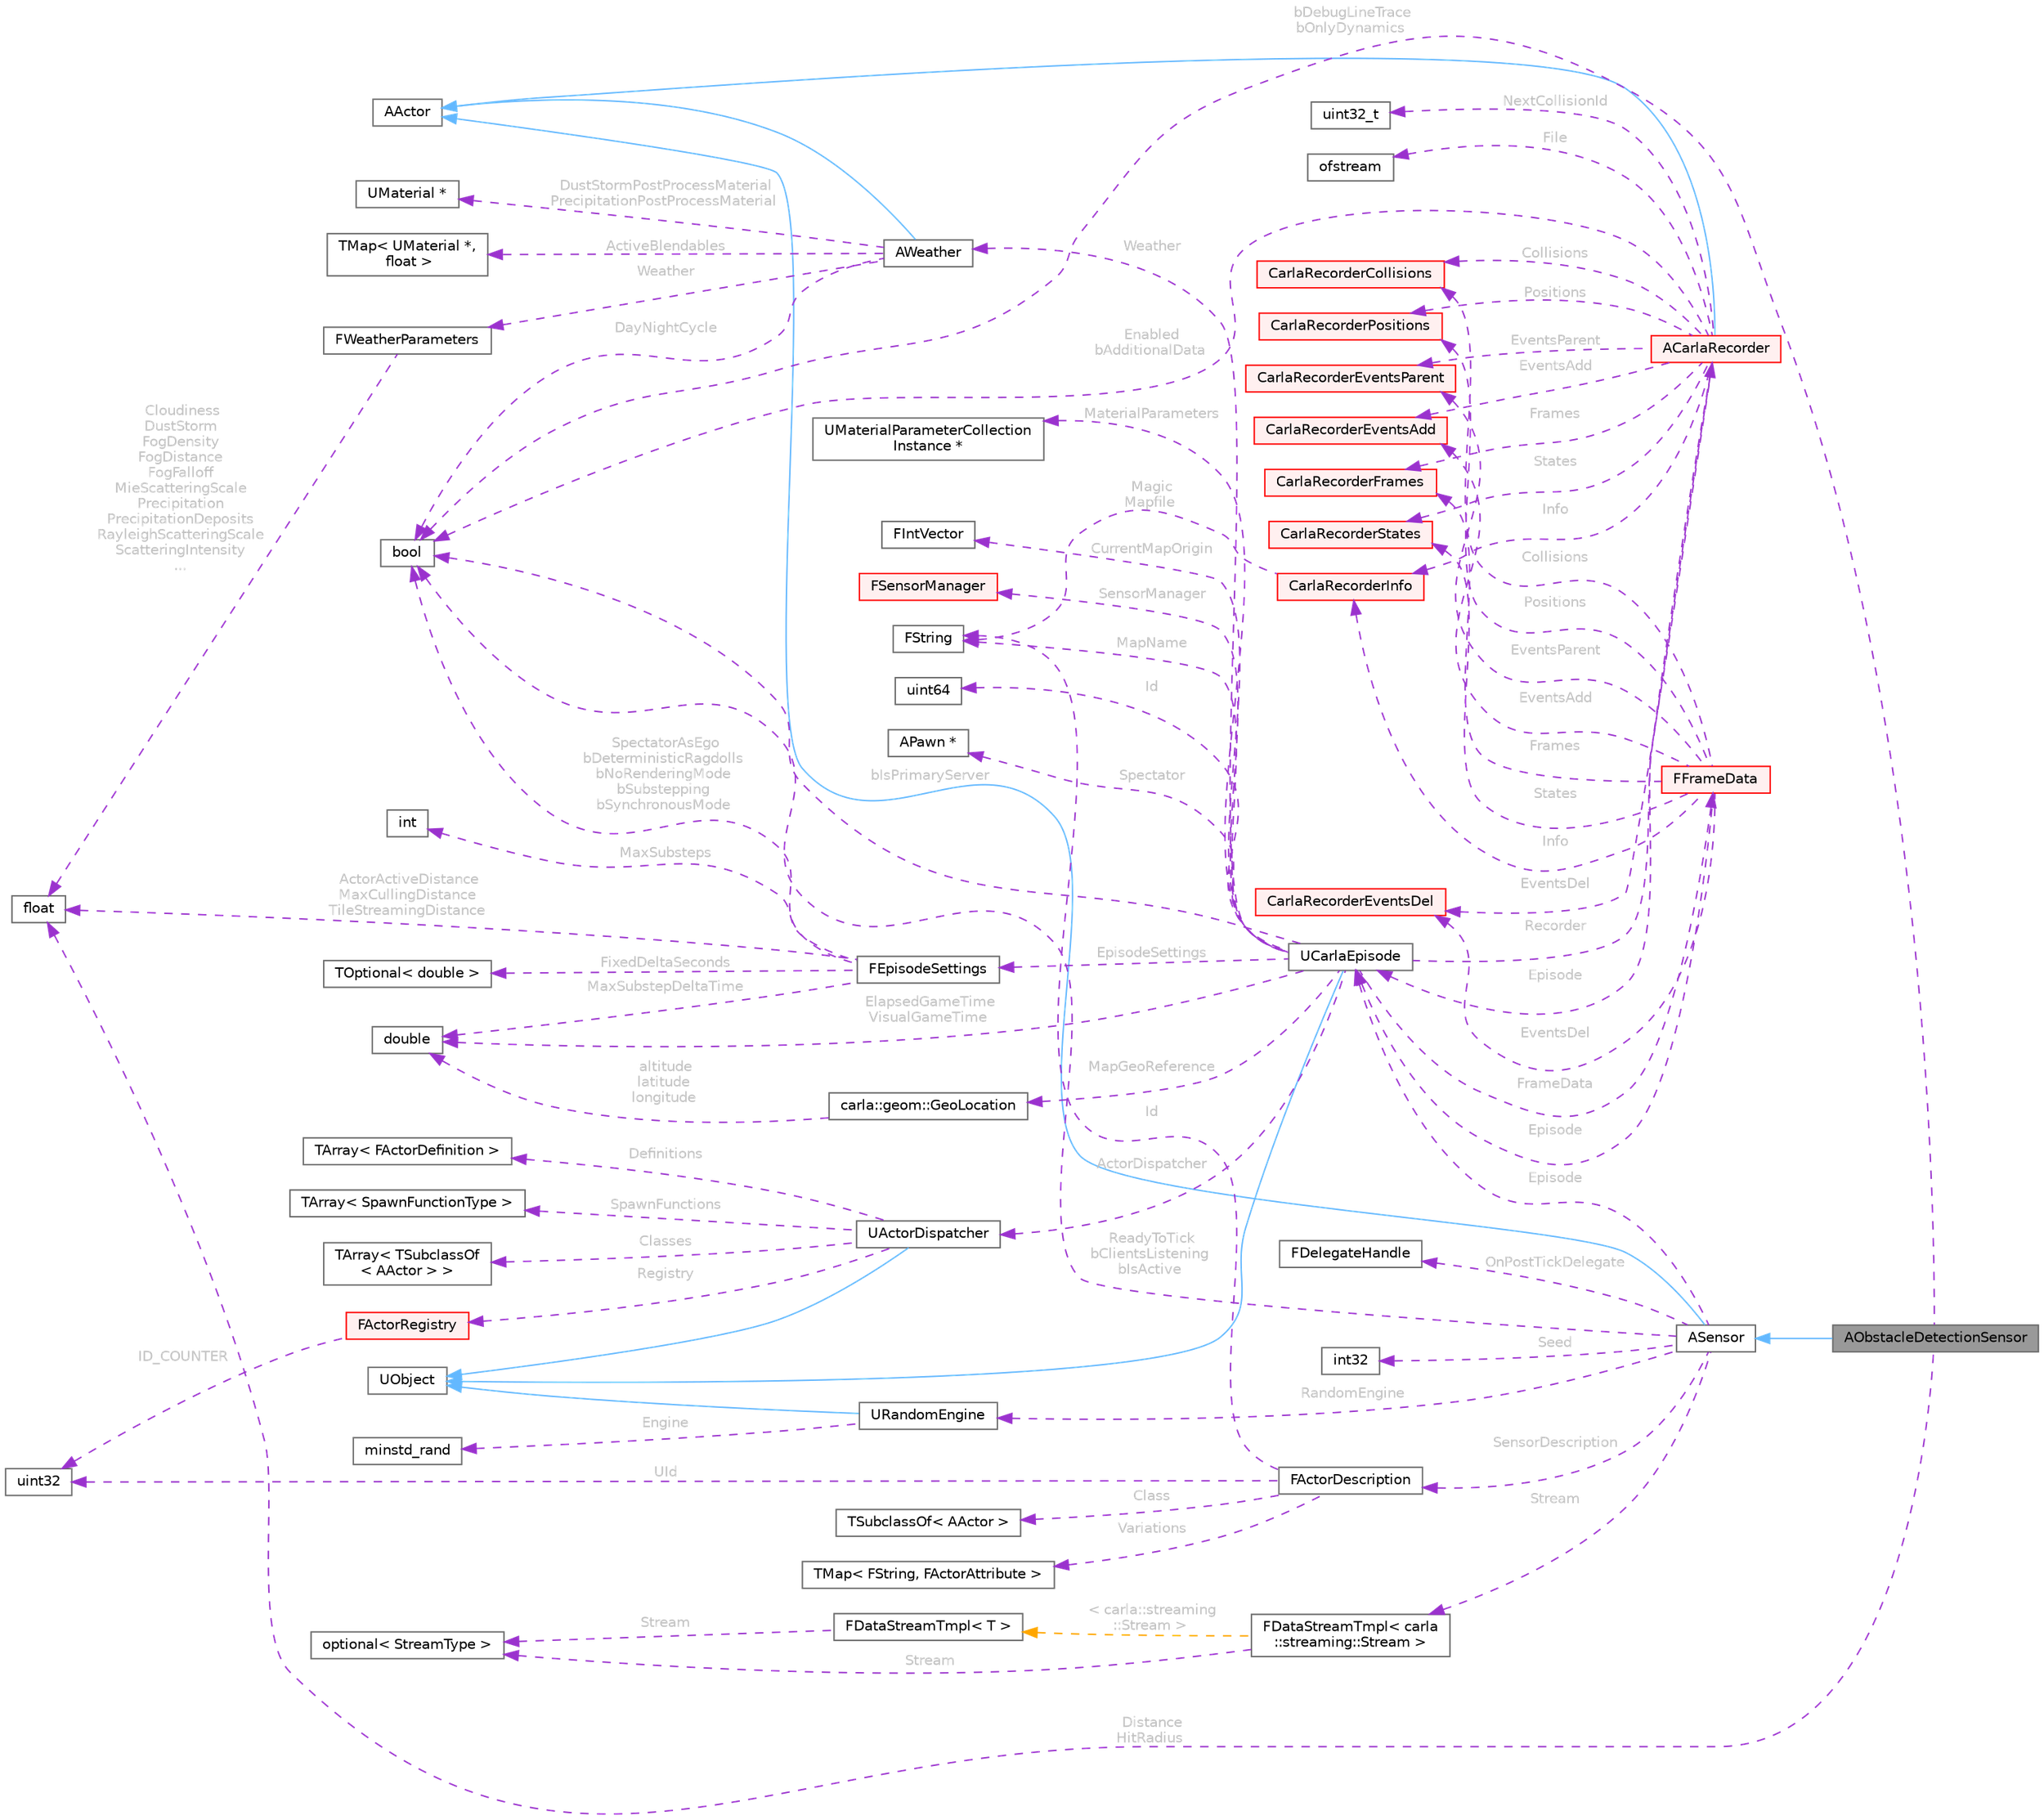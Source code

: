 digraph "AObstacleDetectionSensor"
{
 // INTERACTIVE_SVG=YES
 // LATEX_PDF_SIZE
  bgcolor="transparent";
  edge [fontname=Helvetica,fontsize=10,labelfontname=Helvetica,labelfontsize=10];
  node [fontname=Helvetica,fontsize=10,shape=box,height=0.2,width=0.4];
  rankdir="LR";
  Node1 [id="Node000001",label="AObstacleDetectionSensor",height=0.2,width=0.4,color="gray40", fillcolor="grey60", style="filled", fontcolor="black",tooltip="A sensor to register collisions."];
  Node2 -> Node1 [id="edge1_Node000001_Node000002",dir="back",color="steelblue1",style="solid",tooltip=" "];
  Node2 [id="Node000002",label="ASensor",height=0.2,width=0.4,color="gray40", fillcolor="white", style="filled",URL="$d3/d01/classASensor.html",tooltip="Base class for sensors."];
  Node3 -> Node2 [id="edge2_Node000002_Node000003",dir="back",color="steelblue1",style="solid",tooltip=" "];
  Node3 [id="Node000003",label="AActor",height=0.2,width=0.4,color="gray40", fillcolor="white", style="filled",URL="$d1/da4/classAActor.html",tooltip=" "];
  Node4 -> Node2 [id="edge3_Node000002_Node000004",dir="back",color="darkorchid3",style="dashed",tooltip=" ",label=" Seed",fontcolor="grey" ];
  Node4 [id="Node000004",label="int32",height=0.2,width=0.4,color="gray40", fillcolor="white", style="filled",tooltip=" "];
  Node5 -> Node2 [id="edge4_Node000002_Node000005",dir="back",color="darkorchid3",style="dashed",tooltip=" ",label=" RandomEngine",fontcolor="grey" ];
  Node5 [id="Node000005",label="URandomEngine",height=0.2,width=0.4,color="gray40", fillcolor="white", style="filled",URL="$d2/d4b/classURandomEngine.html",tooltip=" "];
  Node6 -> Node5 [id="edge5_Node000005_Node000006",dir="back",color="steelblue1",style="solid",tooltip=" "];
  Node6 [id="Node000006",label="UObject",height=0.2,width=0.4,color="gray40", fillcolor="white", style="filled",URL="$df/def/classUObject.html",tooltip=" "];
  Node7 -> Node5 [id="edge6_Node000005_Node000007",dir="back",color="darkorchid3",style="dashed",tooltip=" ",label=" Engine",fontcolor="grey" ];
  Node7 [id="Node000007",label="minstd_rand",height=0.2,width=0.4,color="gray40", fillcolor="white", style="filled",tooltip=" "];
  Node8 -> Node2 [id="edge7_Node000002_Node000008",dir="back",color="darkorchid3",style="dashed",tooltip=" ",label=" ReadyToTick\nbClientsListening\nbIsActive",fontcolor="grey" ];
  Node8 [id="Node000008",label="bool",height=0.2,width=0.4,color="gray40", fillcolor="white", style="filled",tooltip=" "];
  Node9 -> Node2 [id="edge8_Node000002_Node000009",dir="back",color="darkorchid3",style="dashed",tooltip=" ",label=" Stream",fontcolor="grey" ];
  Node9 [id="Node000009",label="FDataStreamTmpl\< carla\l::streaming::Stream \>",height=0.2,width=0.4,color="gray40", fillcolor="white", style="filled",URL="$d4/d9c/classFDataStreamTmpl.html",tooltip=" "];
  Node10 -> Node9 [id="edge9_Node000009_Node000010",dir="back",color="darkorchid3",style="dashed",tooltip=" ",label=" Stream",fontcolor="grey" ];
  Node10 [id="Node000010",label="optional\< StreamType \>",height=0.2,width=0.4,color="gray40", fillcolor="white", style="filled",tooltip=" "];
  Node11 -> Node9 [id="edge10_Node000009_Node000011",dir="back",color="orange",style="dashed",tooltip=" ",label=" \< carla::streaming\l::Stream \>",fontcolor="grey" ];
  Node11 [id="Node000011",label="FDataStreamTmpl\< T \>",height=0.2,width=0.4,color="gray40", fillcolor="white", style="filled",URL="$d4/d9c/classFDataStreamTmpl.html",tooltip="A streaming channel for sending sensor data to clients."];
  Node10 -> Node11 [id="edge11_Node000011_Node000010",dir="back",color="darkorchid3",style="dashed",tooltip=" ",label=" Stream",fontcolor="grey" ];
  Node12 -> Node2 [id="edge12_Node000002_Node000012",dir="back",color="darkorchid3",style="dashed",tooltip=" ",label=" OnPostTickDelegate",fontcolor="grey" ];
  Node12 [id="Node000012",label="FDelegateHandle",height=0.2,width=0.4,color="gray40", fillcolor="white", style="filled",tooltip=" "];
  Node13 -> Node2 [id="edge13_Node000002_Node000013",dir="back",color="darkorchid3",style="dashed",tooltip=" ",label=" SensorDescription",fontcolor="grey" ];
  Node13 [id="Node000013",label="FActorDescription",height=0.2,width=0.4,color="gray40", fillcolor="white", style="filled",URL="$d0/df6/structFActorDescription.html",tooltip="A description of a Carla Actor with all its variation."];
  Node14 -> Node13 [id="edge14_Node000013_Node000014",dir="back",color="darkorchid3",style="dashed",tooltip=" ",label=" UId",fontcolor="grey" ];
  Node14 [id="Node000014",label="uint32",height=0.2,width=0.4,color="gray40", fillcolor="white", style="filled",tooltip=" "];
  Node15 -> Node13 [id="edge15_Node000013_Node000015",dir="back",color="darkorchid3",style="dashed",tooltip=" ",label=" Id",fontcolor="grey" ];
  Node15 [id="Node000015",label="FString",height=0.2,width=0.4,color="gray40", fillcolor="white", style="filled",tooltip=" "];
  Node16 -> Node13 [id="edge16_Node000013_Node000016",dir="back",color="darkorchid3",style="dashed",tooltip=" ",label=" Class",fontcolor="grey" ];
  Node16 [id="Node000016",label="TSubclassOf\< AActor \>",height=0.2,width=0.4,color="gray40", fillcolor="white", style="filled",tooltip=" "];
  Node17 -> Node13 [id="edge17_Node000013_Node000017",dir="back",color="darkorchid3",style="dashed",tooltip=" ",label=" Variations",fontcolor="grey" ];
  Node17 [id="Node000017",label="TMap\< FString, FActorAttribute \>",height=0.2,width=0.4,color="gray40", fillcolor="white", style="filled",tooltip=" "];
  Node18 -> Node2 [id="edge18_Node000002_Node000018",dir="back",color="darkorchid3",style="dashed",tooltip=" ",label=" Episode",fontcolor="grey" ];
  Node18 [id="Node000018",label="UCarlaEpisode",height=0.2,width=0.4,color="gray40", fillcolor="white", style="filled",URL="$dc/d84/classUCarlaEpisode.html",tooltip="A simulation episode."];
  Node6 -> Node18 [id="edge19_Node000018_Node000006",dir="back",color="steelblue1",style="solid",tooltip=" "];
  Node8 -> Node18 [id="edge20_Node000018_Node000008",dir="back",color="darkorchid3",style="dashed",tooltip=" ",label=" bIsPrimaryServer",fontcolor="grey" ];
  Node19 -> Node18 [id="edge21_Node000018_Node000019",dir="back",color="darkorchid3",style="dashed",tooltip=" ",label=" Id",fontcolor="grey" ];
  Node19 [id="Node000019",label="uint64",height=0.2,width=0.4,color="gray40", fillcolor="white", style="filled",tooltip=" "];
  Node20 -> Node18 [id="edge22_Node000018_Node000020",dir="back",color="darkorchid3",style="dashed",tooltip=" ",label=" ElapsedGameTime\nVisualGameTime",fontcolor="grey" ];
  Node20 [id="Node000020",label="double",height=0.2,width=0.4,color="gray40", fillcolor="white", style="filled",tooltip=" "];
  Node15 -> Node18 [id="edge23_Node000018_Node000015",dir="back",color="darkorchid3",style="dashed",tooltip=" ",label=" MapName",fontcolor="grey" ];
  Node21 -> Node18 [id="edge24_Node000018_Node000021",dir="back",color="darkorchid3",style="dashed",tooltip=" ",label=" EpisodeSettings",fontcolor="grey" ];
  Node21 [id="Node000021",label="FEpisodeSettings",height=0.2,width=0.4,color="gray40", fillcolor="white", style="filled",URL="$da/d6e/structFEpisodeSettings.html",tooltip=" "];
  Node8 -> Node21 [id="edge25_Node000021_Node000008",dir="back",color="darkorchid3",style="dashed",tooltip=" ",label=" SpectatorAsEgo\nbDeterministicRagdolls\nbNoRenderingMode\nbSubstepping\nbSynchronousMode",fontcolor="grey" ];
  Node22 -> Node21 [id="edge26_Node000021_Node000022",dir="back",color="darkorchid3",style="dashed",tooltip=" ",label=" FixedDeltaSeconds",fontcolor="grey" ];
  Node22 [id="Node000022",label="TOptional\< double \>",height=0.2,width=0.4,color="gray40", fillcolor="white", style="filled",tooltip=" "];
  Node20 -> Node21 [id="edge27_Node000021_Node000020",dir="back",color="darkorchid3",style="dashed",tooltip=" ",label=" MaxSubstepDeltaTime",fontcolor="grey" ];
  Node23 -> Node21 [id="edge28_Node000021_Node000023",dir="back",color="darkorchid3",style="dashed",tooltip=" ",label=" MaxSubsteps",fontcolor="grey" ];
  Node23 [id="Node000023",label="int",height=0.2,width=0.4,color="gray40", fillcolor="white", style="filled",tooltip=" "];
  Node24 -> Node21 [id="edge29_Node000021_Node000024",dir="back",color="darkorchid3",style="dashed",tooltip=" ",label=" ActorActiveDistance\nMaxCullingDistance\nTileStreamingDistance",fontcolor="grey" ];
  Node24 [id="Node000024",label="float",height=0.2,width=0.4,color="gray40", fillcolor="white", style="filled",tooltip=" "];
  Node25 -> Node18 [id="edge30_Node000018_Node000025",dir="back",color="darkorchid3",style="dashed",tooltip=" ",label=" ActorDispatcher",fontcolor="grey" ];
  Node25 [id="Node000025",label="UActorDispatcher",height=0.2,width=0.4,color="gray40", fillcolor="white", style="filled",URL="$d7/d90/classUActorDispatcher.html",tooltip="Object in charge of binding ActorDefinitions to spawn functions, as well as keeping the registry of a..."];
  Node6 -> Node25 [id="edge31_Node000025_Node000006",dir="back",color="steelblue1",style="solid",tooltip=" "];
  Node26 -> Node25 [id="edge32_Node000025_Node000026",dir="back",color="darkorchid3",style="dashed",tooltip=" ",label=" Definitions",fontcolor="grey" ];
  Node26 [id="Node000026",label="TArray\< FActorDefinition \>",height=0.2,width=0.4,color="gray40", fillcolor="white", style="filled",tooltip=" "];
  Node27 -> Node25 [id="edge33_Node000025_Node000027",dir="back",color="darkorchid3",style="dashed",tooltip=" ",label=" SpawnFunctions",fontcolor="grey" ];
  Node27 [id="Node000027",label="TArray\< SpawnFunctionType \>",height=0.2,width=0.4,color="gray40", fillcolor="white", style="filled",tooltip=" "];
  Node28 -> Node25 [id="edge34_Node000025_Node000028",dir="back",color="darkorchid3",style="dashed",tooltip=" ",label=" Classes",fontcolor="grey" ];
  Node28 [id="Node000028",label="TArray\< TSubclassOf\l\< AActor \> \>",height=0.2,width=0.4,color="gray40", fillcolor="white", style="filled",tooltip=" "];
  Node29 -> Node25 [id="edge35_Node000025_Node000029",dir="back",color="darkorchid3",style="dashed",tooltip=" ",label=" Registry",fontcolor="grey" ];
  Node29 [id="Node000029",label="FActorRegistry",height=0.2,width=0.4,color="red", fillcolor="#FFF0F0", style="filled",URL="$df/db5/classFActorRegistry.html",tooltip="A registry of all the Carla actors."];
  Node14 -> Node29 [id="edge36_Node000029_Node000014",dir="back",color="darkorchid3",style="dashed",tooltip=" ",label=" ID_COUNTER",fontcolor="grey" ];
  Node33 -> Node18 [id="edge37_Node000018_Node000033",dir="back",color="darkorchid3",style="dashed",tooltip=" ",label=" Spectator",fontcolor="grey" ];
  Node33 [id="Node000033",label="APawn *",height=0.2,width=0.4,color="gray40", fillcolor="white", style="filled",tooltip=" "];
  Node34 -> Node18 [id="edge38_Node000018_Node000034",dir="back",color="darkorchid3",style="dashed",tooltip=" ",label=" Weather",fontcolor="grey" ];
  Node34 [id="Node000034",label="AWeather",height=0.2,width=0.4,color="gray40", fillcolor="white", style="filled",URL="$de/d75/classAWeather.html",tooltip=" "];
  Node3 -> Node34 [id="edge39_Node000034_Node000003",dir="back",color="steelblue1",style="solid",tooltip=" "];
  Node35 -> Node34 [id="edge40_Node000034_Node000035",dir="back",color="darkorchid3",style="dashed",tooltip=" ",label=" Weather",fontcolor="grey" ];
  Node35 [id="Node000035",label="FWeatherParameters",height=0.2,width=0.4,color="gray40", fillcolor="white", style="filled",URL="$dd/d9b/structFWeatherParameters.html",tooltip=" "];
  Node24 -> Node35 [id="edge41_Node000035_Node000024",dir="back",color="darkorchid3",style="dashed",tooltip=" ",label=" Cloudiness\nDustStorm\nFogDensity\nFogDistance\nFogFalloff\nMieScatteringScale\nPrecipitation\nPrecipitationDeposits\nRayleighScatteringScale\nScatteringIntensity\n...",fontcolor="grey" ];
  Node36 -> Node34 [id="edge42_Node000034_Node000036",dir="back",color="darkorchid3",style="dashed",tooltip=" ",label=" DustStormPostProcessMaterial\nPrecipitationPostProcessMaterial",fontcolor="grey" ];
  Node36 [id="Node000036",label="UMaterial *",height=0.2,width=0.4,color="gray40", fillcolor="white", style="filled",tooltip=" "];
  Node37 -> Node34 [id="edge43_Node000034_Node000037",dir="back",color="darkorchid3",style="dashed",tooltip=" ",label=" ActiveBlendables",fontcolor="grey" ];
  Node37 [id="Node000037",label="TMap\< UMaterial *,\l float \>",height=0.2,width=0.4,color="gray40", fillcolor="white", style="filled",tooltip=" "];
  Node8 -> Node34 [id="edge44_Node000034_Node000008",dir="back",color="darkorchid3",style="dashed",tooltip=" ",label=" DayNightCycle",fontcolor="grey" ];
  Node38 -> Node18 [id="edge45_Node000018_Node000038",dir="back",color="darkorchid3",style="dashed",tooltip=" ",label=" MaterialParameters",fontcolor="grey" ];
  Node38 [id="Node000038",label="UMaterialParameterCollection\lInstance *",height=0.2,width=0.4,color="gray40", fillcolor="white", style="filled",tooltip=" "];
  Node39 -> Node18 [id="edge46_Node000018_Node000039",dir="back",color="darkorchid3",style="dashed",tooltip=" ",label=" Recorder",fontcolor="grey" ];
  Node39 [id="Node000039",label="ACarlaRecorder",height=0.2,width=0.4,color="red", fillcolor="#FFF0F0", style="filled",URL="$dd/db9/classACarlaRecorder.html",tooltip="Recorder for the simulation"];
  Node3 -> Node39 [id="edge47_Node000039_Node000003",dir="back",color="steelblue1",style="solid",tooltip=" "];
  Node8 -> Node39 [id="edge48_Node000039_Node000008",dir="back",color="darkorchid3",style="dashed",tooltip=" ",label=" Enabled\nbAdditionalData",fontcolor="grey" ];
  Node40 -> Node39 [id="edge49_Node000039_Node000040",dir="back",color="darkorchid3",style="dashed",tooltip=" ",label=" NextCollisionId",fontcolor="grey" ];
  Node40 [id="Node000040",label="uint32_t",height=0.2,width=0.4,color="gray40", fillcolor="white", style="filled",tooltip=" "];
  Node41 -> Node39 [id="edge50_Node000039_Node000041",dir="back",color="darkorchid3",style="dashed",tooltip=" ",label=" File",fontcolor="grey" ];
  Node41 [id="Node000041",label="ofstream",height=0.2,width=0.4,color="gray40", fillcolor="white", style="filled",tooltip=" "];
  Node18 -> Node39 [id="edge51_Node000039_Node000018",dir="back",color="darkorchid3",style="dashed",tooltip=" ",label=" Episode",fontcolor="grey" ];
  Node42 -> Node39 [id="edge52_Node000039_Node000042",dir="back",color="darkorchid3",style="dashed",tooltip=" ",label=" Info",fontcolor="grey" ];
  Node42 [id="Node000042",label="CarlaRecorderInfo",height=0.2,width=0.4,color="red", fillcolor="#FFF0F0", style="filled",URL="$da/dab/structCarlaRecorderInfo.html",tooltip=" "];
  Node15 -> Node42 [id="edge53_Node000042_Node000015",dir="back",color="darkorchid3",style="dashed",tooltip=" ",label=" Magic\nMapfile",fontcolor="grey" ];
  Node45 -> Node39 [id="edge54_Node000039_Node000045",dir="back",color="darkorchid3",style="dashed",tooltip=" ",label=" Frames",fontcolor="grey" ];
  Node45 [id="Node000045",label="CarlaRecorderFrames",height=0.2,width=0.4,color="red", fillcolor="#FFF0F0", style="filled",URL="$d6/d4d/classCarlaRecorderFrames.html",tooltip=" "];
  Node49 -> Node39 [id="edge55_Node000039_Node000049",dir="back",color="darkorchid3",style="dashed",tooltip=" ",label=" EventsAdd",fontcolor="grey" ];
  Node49 [id="Node000049",label="CarlaRecorderEventsAdd",height=0.2,width=0.4,color="red", fillcolor="#FFF0F0", style="filled",URL="$dd/dd4/classCarlaRecorderEventsAdd.html",tooltip=" "];
  Node51 -> Node39 [id="edge56_Node000039_Node000051",dir="back",color="darkorchid3",style="dashed",tooltip=" ",label=" EventsDel",fontcolor="grey" ];
  Node51 [id="Node000051",label="CarlaRecorderEventsDel",height=0.2,width=0.4,color="red", fillcolor="#FFF0F0", style="filled",URL="$dd/d8e/classCarlaRecorderEventsDel.html",tooltip=" "];
  Node53 -> Node39 [id="edge57_Node000039_Node000053",dir="back",color="darkorchid3",style="dashed",tooltip=" ",label=" EventsParent",fontcolor="grey" ];
  Node53 [id="Node000053",label="CarlaRecorderEventsParent",height=0.2,width=0.4,color="red", fillcolor="#FFF0F0", style="filled",URL="$dd/d35/classCarlaRecorderEventsParent.html",tooltip=" "];
  Node55 -> Node39 [id="edge58_Node000039_Node000055",dir="back",color="darkorchid3",style="dashed",tooltip=" ",label=" Collisions",fontcolor="grey" ];
  Node55 [id="Node000055",label="CarlaRecorderCollisions",height=0.2,width=0.4,color="red", fillcolor="#FFF0F0", style="filled",URL="$da/d6e/classCarlaRecorderCollisions.html",tooltip=" "];
  Node57 -> Node39 [id="edge59_Node000039_Node000057",dir="back",color="darkorchid3",style="dashed",tooltip=" ",label=" Positions",fontcolor="grey" ];
  Node57 [id="Node000057",label="CarlaRecorderPositions",height=0.2,width=0.4,color="red", fillcolor="#FFF0F0", style="filled",URL="$da/df1/classCarlaRecorderPositions.html",tooltip=" "];
  Node59 -> Node39 [id="edge60_Node000039_Node000059",dir="back",color="darkorchid3",style="dashed",tooltip=" ",label=" States",fontcolor="grey" ];
  Node59 [id="Node000059",label="CarlaRecorderStates",height=0.2,width=0.4,color="red", fillcolor="#FFF0F0", style="filled",URL="$d2/da3/classCarlaRecorderStates.html",tooltip=" "];
  Node129 -> Node18 [id="edge61_Node000018_Node000129",dir="back",color="darkorchid3",style="dashed",tooltip=" ",label=" MapGeoReference",fontcolor="grey" ];
  Node129 [id="Node000129",label="carla::geom::GeoLocation",height=0.2,width=0.4,color="gray40", fillcolor="white", style="filled",URL="$d3/df4/classcarla_1_1geom_1_1GeoLocation.html",tooltip=" "];
  Node20 -> Node129 [id="edge62_Node000129_Node000020",dir="back",color="darkorchid3",style="dashed",tooltip=" ",label=" altitude\nlatitude\nlongitude",fontcolor="grey" ];
  Node130 -> Node18 [id="edge63_Node000018_Node000130",dir="back",color="darkorchid3",style="dashed",tooltip=" ",label=" CurrentMapOrigin",fontcolor="grey" ];
  Node130 [id="Node000130",label="FIntVector",height=0.2,width=0.4,color="gray40", fillcolor="white", style="filled",tooltip=" "];
  Node131 -> Node18 [id="edge64_Node000018_Node000131",dir="back",color="darkorchid3",style="dashed",tooltip=" ",label=" FrameData",fontcolor="grey" ];
  Node131 [id="Node000131",label="FFrameData",height=0.2,width=0.4,color="red", fillcolor="#FFF0F0", style="filled",URL="$de/db4/classFFrameData.html",tooltip=" "];
  Node42 -> Node131 [id="edge65_Node000131_Node000042",dir="back",color="darkorchid3",style="dashed",tooltip=" ",label=" Info",fontcolor="grey" ];
  Node45 -> Node131 [id="edge66_Node000131_Node000045",dir="back",color="darkorchid3",style="dashed",tooltip=" ",label=" Frames",fontcolor="grey" ];
  Node49 -> Node131 [id="edge67_Node000131_Node000049",dir="back",color="darkorchid3",style="dashed",tooltip=" ",label=" EventsAdd",fontcolor="grey" ];
  Node51 -> Node131 [id="edge68_Node000131_Node000051",dir="back",color="darkorchid3",style="dashed",tooltip=" ",label=" EventsDel",fontcolor="grey" ];
  Node53 -> Node131 [id="edge69_Node000131_Node000053",dir="back",color="darkorchid3",style="dashed",tooltip=" ",label=" EventsParent",fontcolor="grey" ];
  Node55 -> Node131 [id="edge70_Node000131_Node000055",dir="back",color="darkorchid3",style="dashed",tooltip=" ",label=" Collisions",fontcolor="grey" ];
  Node57 -> Node131 [id="edge71_Node000131_Node000057",dir="back",color="darkorchid3",style="dashed",tooltip=" ",label=" Positions",fontcolor="grey" ];
  Node59 -> Node131 [id="edge72_Node000131_Node000059",dir="back",color="darkorchid3",style="dashed",tooltip=" ",label=" States",fontcolor="grey" ];
  Node18 -> Node131 [id="edge73_Node000131_Node000018",dir="back",color="darkorchid3",style="dashed",tooltip=" ",label=" Episode",fontcolor="grey" ];
  Node133 -> Node18 [id="edge74_Node000018_Node000133",dir="back",color="darkorchid3",style="dashed",tooltip=" ",label=" SensorManager",fontcolor="grey" ];
  Node133 [id="Node000133",label="FSensorManager",height=0.2,width=0.4,color="red", fillcolor="#FFF0F0", style="filled",URL="$d1/de4/classFSensorManager.html",tooltip=" "];
  Node24 -> Node1 [id="edge75_Node000001_Node000024",dir="back",color="darkorchid3",style="dashed",tooltip=" ",label=" Distance\nHitRadius",fontcolor="grey" ];
  Node8 -> Node1 [id="edge76_Node000001_Node000008",dir="back",color="darkorchid3",style="dashed",tooltip=" ",label=" bDebugLineTrace\nbOnlyDynamics",fontcolor="grey" ];
}
